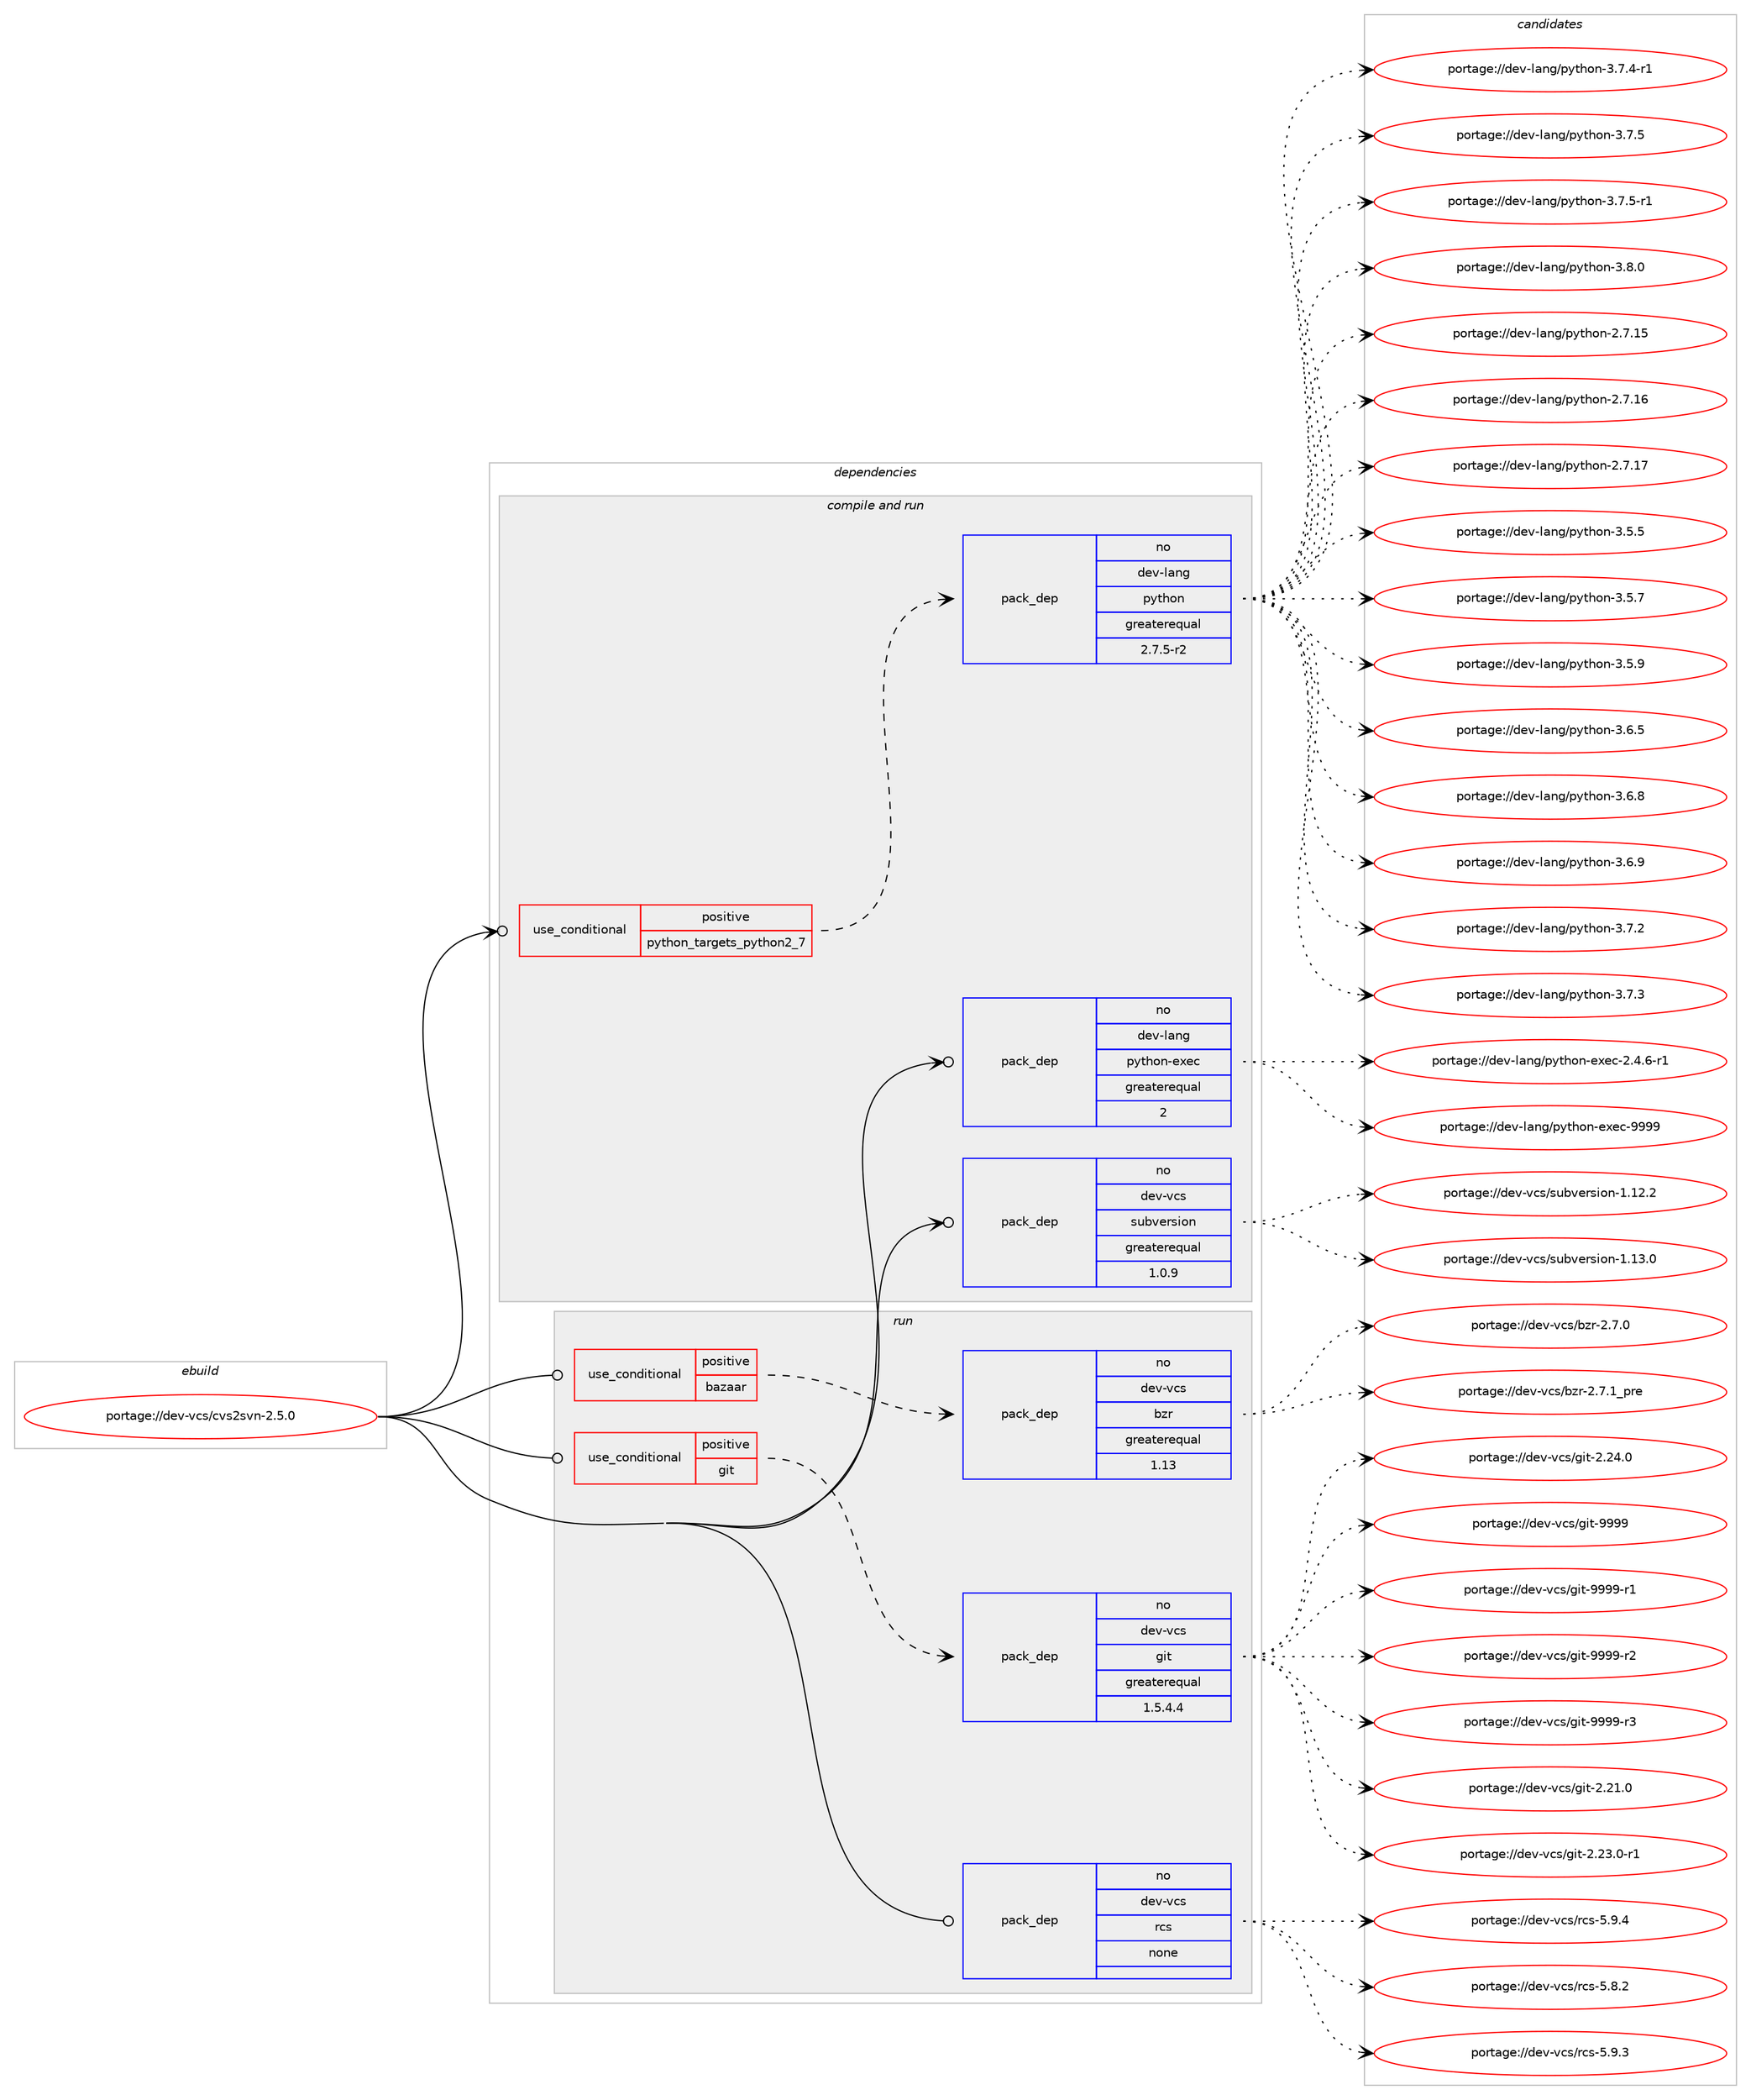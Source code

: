digraph prolog {

# *************
# Graph options
# *************

newrank=true;
concentrate=true;
compound=true;
graph [rankdir=LR,fontname=Helvetica,fontsize=10,ranksep=1.5];#, ranksep=2.5, nodesep=0.2];
edge  [arrowhead=vee];
node  [fontname=Helvetica,fontsize=10];

# **********
# The ebuild
# **********

subgraph cluster_leftcol {
color=gray;
rank=same;
label=<<i>ebuild</i>>;
id [label="portage://dev-vcs/cvs2svn-2.5.0", color=red, width=4, href="../dev-vcs/cvs2svn-2.5.0.svg"];
}

# ****************
# The dependencies
# ****************

subgraph cluster_midcol {
color=gray;
label=<<i>dependencies</i>>;
subgraph cluster_compile {
fillcolor="#eeeeee";
style=filled;
label=<<i>compile</i>>;
}
subgraph cluster_compileandrun {
fillcolor="#eeeeee";
style=filled;
label=<<i>compile and run</i>>;
subgraph cond72008 {
dependency266202 [label=<<TABLE BORDER="0" CELLBORDER="1" CELLSPACING="0" CELLPADDING="4"><TR><TD ROWSPAN="3" CELLPADDING="10">use_conditional</TD></TR><TR><TD>positive</TD></TR><TR><TD>python_targets_python2_7</TD></TR></TABLE>>, shape=none, color=red];
subgraph pack190463 {
dependency266203 [label=<<TABLE BORDER="0" CELLBORDER="1" CELLSPACING="0" CELLPADDING="4" WIDTH="220"><TR><TD ROWSPAN="6" CELLPADDING="30">pack_dep</TD></TR><TR><TD WIDTH="110">no</TD></TR><TR><TD>dev-lang</TD></TR><TR><TD>python</TD></TR><TR><TD>greaterequal</TD></TR><TR><TD>2.7.5-r2</TD></TR></TABLE>>, shape=none, color=blue];
}
dependency266202:e -> dependency266203:w [weight=20,style="dashed",arrowhead="vee"];
}
id:e -> dependency266202:w [weight=20,style="solid",arrowhead="odotvee"];
subgraph pack190464 {
dependency266204 [label=<<TABLE BORDER="0" CELLBORDER="1" CELLSPACING="0" CELLPADDING="4" WIDTH="220"><TR><TD ROWSPAN="6" CELLPADDING="30">pack_dep</TD></TR><TR><TD WIDTH="110">no</TD></TR><TR><TD>dev-lang</TD></TR><TR><TD>python-exec</TD></TR><TR><TD>greaterequal</TD></TR><TR><TD>2</TD></TR></TABLE>>, shape=none, color=blue];
}
id:e -> dependency266204:w [weight=20,style="solid",arrowhead="odotvee"];
subgraph pack190465 {
dependency266205 [label=<<TABLE BORDER="0" CELLBORDER="1" CELLSPACING="0" CELLPADDING="4" WIDTH="220"><TR><TD ROWSPAN="6" CELLPADDING="30">pack_dep</TD></TR><TR><TD WIDTH="110">no</TD></TR><TR><TD>dev-vcs</TD></TR><TR><TD>subversion</TD></TR><TR><TD>greaterequal</TD></TR><TR><TD>1.0.9</TD></TR></TABLE>>, shape=none, color=blue];
}
id:e -> dependency266205:w [weight=20,style="solid",arrowhead="odotvee"];
}
subgraph cluster_run {
fillcolor="#eeeeee";
style=filled;
label=<<i>run</i>>;
subgraph cond72009 {
dependency266206 [label=<<TABLE BORDER="0" CELLBORDER="1" CELLSPACING="0" CELLPADDING="4"><TR><TD ROWSPAN="3" CELLPADDING="10">use_conditional</TD></TR><TR><TD>positive</TD></TR><TR><TD>bazaar</TD></TR></TABLE>>, shape=none, color=red];
subgraph pack190466 {
dependency266207 [label=<<TABLE BORDER="0" CELLBORDER="1" CELLSPACING="0" CELLPADDING="4" WIDTH="220"><TR><TD ROWSPAN="6" CELLPADDING="30">pack_dep</TD></TR><TR><TD WIDTH="110">no</TD></TR><TR><TD>dev-vcs</TD></TR><TR><TD>bzr</TD></TR><TR><TD>greaterequal</TD></TR><TR><TD>1.13</TD></TR></TABLE>>, shape=none, color=blue];
}
dependency266206:e -> dependency266207:w [weight=20,style="dashed",arrowhead="vee"];
}
id:e -> dependency266206:w [weight=20,style="solid",arrowhead="odot"];
subgraph cond72010 {
dependency266208 [label=<<TABLE BORDER="0" CELLBORDER="1" CELLSPACING="0" CELLPADDING="4"><TR><TD ROWSPAN="3" CELLPADDING="10">use_conditional</TD></TR><TR><TD>positive</TD></TR><TR><TD>git</TD></TR></TABLE>>, shape=none, color=red];
subgraph pack190467 {
dependency266209 [label=<<TABLE BORDER="0" CELLBORDER="1" CELLSPACING="0" CELLPADDING="4" WIDTH="220"><TR><TD ROWSPAN="6" CELLPADDING="30">pack_dep</TD></TR><TR><TD WIDTH="110">no</TD></TR><TR><TD>dev-vcs</TD></TR><TR><TD>git</TD></TR><TR><TD>greaterequal</TD></TR><TR><TD>1.5.4.4</TD></TR></TABLE>>, shape=none, color=blue];
}
dependency266208:e -> dependency266209:w [weight=20,style="dashed",arrowhead="vee"];
}
id:e -> dependency266208:w [weight=20,style="solid",arrowhead="odot"];
subgraph pack190468 {
dependency266210 [label=<<TABLE BORDER="0" CELLBORDER="1" CELLSPACING="0" CELLPADDING="4" WIDTH="220"><TR><TD ROWSPAN="6" CELLPADDING="30">pack_dep</TD></TR><TR><TD WIDTH="110">no</TD></TR><TR><TD>dev-vcs</TD></TR><TR><TD>rcs</TD></TR><TR><TD>none</TD></TR><TR><TD></TD></TR></TABLE>>, shape=none, color=blue];
}
id:e -> dependency266210:w [weight=20,style="solid",arrowhead="odot"];
}
}

# **************
# The candidates
# **************

subgraph cluster_choices {
rank=same;
color=gray;
label=<<i>candidates</i>>;

subgraph choice190463 {
color=black;
nodesep=1;
choiceportage10010111845108971101034711212111610411111045504655464953 [label="portage://dev-lang/python-2.7.15", color=red, width=4,href="../dev-lang/python-2.7.15.svg"];
choiceportage10010111845108971101034711212111610411111045504655464954 [label="portage://dev-lang/python-2.7.16", color=red, width=4,href="../dev-lang/python-2.7.16.svg"];
choiceportage10010111845108971101034711212111610411111045504655464955 [label="portage://dev-lang/python-2.7.17", color=red, width=4,href="../dev-lang/python-2.7.17.svg"];
choiceportage100101118451089711010347112121116104111110455146534653 [label="portage://dev-lang/python-3.5.5", color=red, width=4,href="../dev-lang/python-3.5.5.svg"];
choiceportage100101118451089711010347112121116104111110455146534655 [label="portage://dev-lang/python-3.5.7", color=red, width=4,href="../dev-lang/python-3.5.7.svg"];
choiceportage100101118451089711010347112121116104111110455146534657 [label="portage://dev-lang/python-3.5.9", color=red, width=4,href="../dev-lang/python-3.5.9.svg"];
choiceportage100101118451089711010347112121116104111110455146544653 [label="portage://dev-lang/python-3.6.5", color=red, width=4,href="../dev-lang/python-3.6.5.svg"];
choiceportage100101118451089711010347112121116104111110455146544656 [label="portage://dev-lang/python-3.6.8", color=red, width=4,href="../dev-lang/python-3.6.8.svg"];
choiceportage100101118451089711010347112121116104111110455146544657 [label="portage://dev-lang/python-3.6.9", color=red, width=4,href="../dev-lang/python-3.6.9.svg"];
choiceportage100101118451089711010347112121116104111110455146554650 [label="portage://dev-lang/python-3.7.2", color=red, width=4,href="../dev-lang/python-3.7.2.svg"];
choiceportage100101118451089711010347112121116104111110455146554651 [label="portage://dev-lang/python-3.7.3", color=red, width=4,href="../dev-lang/python-3.7.3.svg"];
choiceportage1001011184510897110103471121211161041111104551465546524511449 [label="portage://dev-lang/python-3.7.4-r1", color=red, width=4,href="../dev-lang/python-3.7.4-r1.svg"];
choiceportage100101118451089711010347112121116104111110455146554653 [label="portage://dev-lang/python-3.7.5", color=red, width=4,href="../dev-lang/python-3.7.5.svg"];
choiceportage1001011184510897110103471121211161041111104551465546534511449 [label="portage://dev-lang/python-3.7.5-r1", color=red, width=4,href="../dev-lang/python-3.7.5-r1.svg"];
choiceportage100101118451089711010347112121116104111110455146564648 [label="portage://dev-lang/python-3.8.0", color=red, width=4,href="../dev-lang/python-3.8.0.svg"];
dependency266203:e -> choiceportage10010111845108971101034711212111610411111045504655464953:w [style=dotted,weight="100"];
dependency266203:e -> choiceportage10010111845108971101034711212111610411111045504655464954:w [style=dotted,weight="100"];
dependency266203:e -> choiceportage10010111845108971101034711212111610411111045504655464955:w [style=dotted,weight="100"];
dependency266203:e -> choiceportage100101118451089711010347112121116104111110455146534653:w [style=dotted,weight="100"];
dependency266203:e -> choiceportage100101118451089711010347112121116104111110455146534655:w [style=dotted,weight="100"];
dependency266203:e -> choiceportage100101118451089711010347112121116104111110455146534657:w [style=dotted,weight="100"];
dependency266203:e -> choiceportage100101118451089711010347112121116104111110455146544653:w [style=dotted,weight="100"];
dependency266203:e -> choiceportage100101118451089711010347112121116104111110455146544656:w [style=dotted,weight="100"];
dependency266203:e -> choiceportage100101118451089711010347112121116104111110455146544657:w [style=dotted,weight="100"];
dependency266203:e -> choiceportage100101118451089711010347112121116104111110455146554650:w [style=dotted,weight="100"];
dependency266203:e -> choiceportage100101118451089711010347112121116104111110455146554651:w [style=dotted,weight="100"];
dependency266203:e -> choiceportage1001011184510897110103471121211161041111104551465546524511449:w [style=dotted,weight="100"];
dependency266203:e -> choiceportage100101118451089711010347112121116104111110455146554653:w [style=dotted,weight="100"];
dependency266203:e -> choiceportage1001011184510897110103471121211161041111104551465546534511449:w [style=dotted,weight="100"];
dependency266203:e -> choiceportage100101118451089711010347112121116104111110455146564648:w [style=dotted,weight="100"];
}
subgraph choice190464 {
color=black;
nodesep=1;
choiceportage10010111845108971101034711212111610411111045101120101994550465246544511449 [label="portage://dev-lang/python-exec-2.4.6-r1", color=red, width=4,href="../dev-lang/python-exec-2.4.6-r1.svg"];
choiceportage10010111845108971101034711212111610411111045101120101994557575757 [label="portage://dev-lang/python-exec-9999", color=red, width=4,href="../dev-lang/python-exec-9999.svg"];
dependency266204:e -> choiceportage10010111845108971101034711212111610411111045101120101994550465246544511449:w [style=dotted,weight="100"];
dependency266204:e -> choiceportage10010111845108971101034711212111610411111045101120101994557575757:w [style=dotted,weight="100"];
}
subgraph choice190465 {
color=black;
nodesep=1;
choiceportage1001011184511899115471151179811810111411510511111045494649504650 [label="portage://dev-vcs/subversion-1.12.2", color=red, width=4,href="../dev-vcs/subversion-1.12.2.svg"];
choiceportage1001011184511899115471151179811810111411510511111045494649514648 [label="portage://dev-vcs/subversion-1.13.0", color=red, width=4,href="../dev-vcs/subversion-1.13.0.svg"];
dependency266205:e -> choiceportage1001011184511899115471151179811810111411510511111045494649504650:w [style=dotted,weight="100"];
dependency266205:e -> choiceportage1001011184511899115471151179811810111411510511111045494649514648:w [style=dotted,weight="100"];
}
subgraph choice190466 {
color=black;
nodesep=1;
choiceportage10010111845118991154798122114455046554648 [label="portage://dev-vcs/bzr-2.7.0", color=red, width=4,href="../dev-vcs/bzr-2.7.0.svg"];
choiceportage1001011184511899115479812211445504655464995112114101 [label="portage://dev-vcs/bzr-2.7.1_pre", color=red, width=4,href="../dev-vcs/bzr-2.7.1_pre.svg"];
dependency266207:e -> choiceportage10010111845118991154798122114455046554648:w [style=dotted,weight="100"];
dependency266207:e -> choiceportage1001011184511899115479812211445504655464995112114101:w [style=dotted,weight="100"];
}
subgraph choice190467 {
color=black;
nodesep=1;
choiceportage10010111845118991154710310511645504650494648 [label="portage://dev-vcs/git-2.21.0", color=red, width=4,href="../dev-vcs/git-2.21.0.svg"];
choiceportage100101118451189911547103105116455046505146484511449 [label="portage://dev-vcs/git-2.23.0-r1", color=red, width=4,href="../dev-vcs/git-2.23.0-r1.svg"];
choiceportage10010111845118991154710310511645504650524648 [label="portage://dev-vcs/git-2.24.0", color=red, width=4,href="../dev-vcs/git-2.24.0.svg"];
choiceportage1001011184511899115471031051164557575757 [label="portage://dev-vcs/git-9999", color=red, width=4,href="../dev-vcs/git-9999.svg"];
choiceportage10010111845118991154710310511645575757574511449 [label="portage://dev-vcs/git-9999-r1", color=red, width=4,href="../dev-vcs/git-9999-r1.svg"];
choiceportage10010111845118991154710310511645575757574511450 [label="portage://dev-vcs/git-9999-r2", color=red, width=4,href="../dev-vcs/git-9999-r2.svg"];
choiceportage10010111845118991154710310511645575757574511451 [label="portage://dev-vcs/git-9999-r3", color=red, width=4,href="../dev-vcs/git-9999-r3.svg"];
dependency266209:e -> choiceportage10010111845118991154710310511645504650494648:w [style=dotted,weight="100"];
dependency266209:e -> choiceportage100101118451189911547103105116455046505146484511449:w [style=dotted,weight="100"];
dependency266209:e -> choiceportage10010111845118991154710310511645504650524648:w [style=dotted,weight="100"];
dependency266209:e -> choiceportage1001011184511899115471031051164557575757:w [style=dotted,weight="100"];
dependency266209:e -> choiceportage10010111845118991154710310511645575757574511449:w [style=dotted,weight="100"];
dependency266209:e -> choiceportage10010111845118991154710310511645575757574511450:w [style=dotted,weight="100"];
dependency266209:e -> choiceportage10010111845118991154710310511645575757574511451:w [style=dotted,weight="100"];
}
subgraph choice190468 {
color=black;
nodesep=1;
choiceportage10010111845118991154711499115455346564650 [label="portage://dev-vcs/rcs-5.8.2", color=red, width=4,href="../dev-vcs/rcs-5.8.2.svg"];
choiceportage10010111845118991154711499115455346574651 [label="portage://dev-vcs/rcs-5.9.3", color=red, width=4,href="../dev-vcs/rcs-5.9.3.svg"];
choiceportage10010111845118991154711499115455346574652 [label="portage://dev-vcs/rcs-5.9.4", color=red, width=4,href="../dev-vcs/rcs-5.9.4.svg"];
dependency266210:e -> choiceportage10010111845118991154711499115455346564650:w [style=dotted,weight="100"];
dependency266210:e -> choiceportage10010111845118991154711499115455346574651:w [style=dotted,weight="100"];
dependency266210:e -> choiceportage10010111845118991154711499115455346574652:w [style=dotted,weight="100"];
}
}

}
